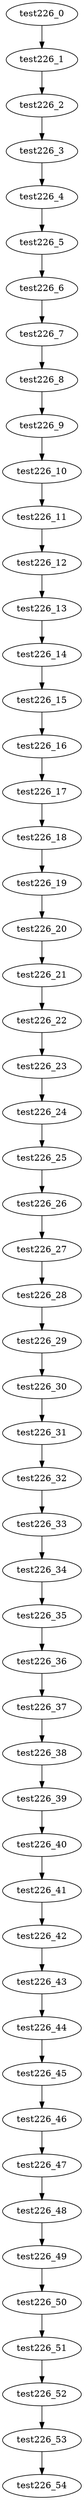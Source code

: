 digraph G {
test226_0->test226_1;
test226_1->test226_2;
test226_2->test226_3;
test226_3->test226_4;
test226_4->test226_5;
test226_5->test226_6;
test226_6->test226_7;
test226_7->test226_8;
test226_8->test226_9;
test226_9->test226_10;
test226_10->test226_11;
test226_11->test226_12;
test226_12->test226_13;
test226_13->test226_14;
test226_14->test226_15;
test226_15->test226_16;
test226_16->test226_17;
test226_17->test226_18;
test226_18->test226_19;
test226_19->test226_20;
test226_20->test226_21;
test226_21->test226_22;
test226_22->test226_23;
test226_23->test226_24;
test226_24->test226_25;
test226_25->test226_26;
test226_26->test226_27;
test226_27->test226_28;
test226_28->test226_29;
test226_29->test226_30;
test226_30->test226_31;
test226_31->test226_32;
test226_32->test226_33;
test226_33->test226_34;
test226_34->test226_35;
test226_35->test226_36;
test226_36->test226_37;
test226_37->test226_38;
test226_38->test226_39;
test226_39->test226_40;
test226_40->test226_41;
test226_41->test226_42;
test226_42->test226_43;
test226_43->test226_44;
test226_44->test226_45;
test226_45->test226_46;
test226_46->test226_47;
test226_47->test226_48;
test226_48->test226_49;
test226_49->test226_50;
test226_50->test226_51;
test226_51->test226_52;
test226_52->test226_53;
test226_53->test226_54;

}
